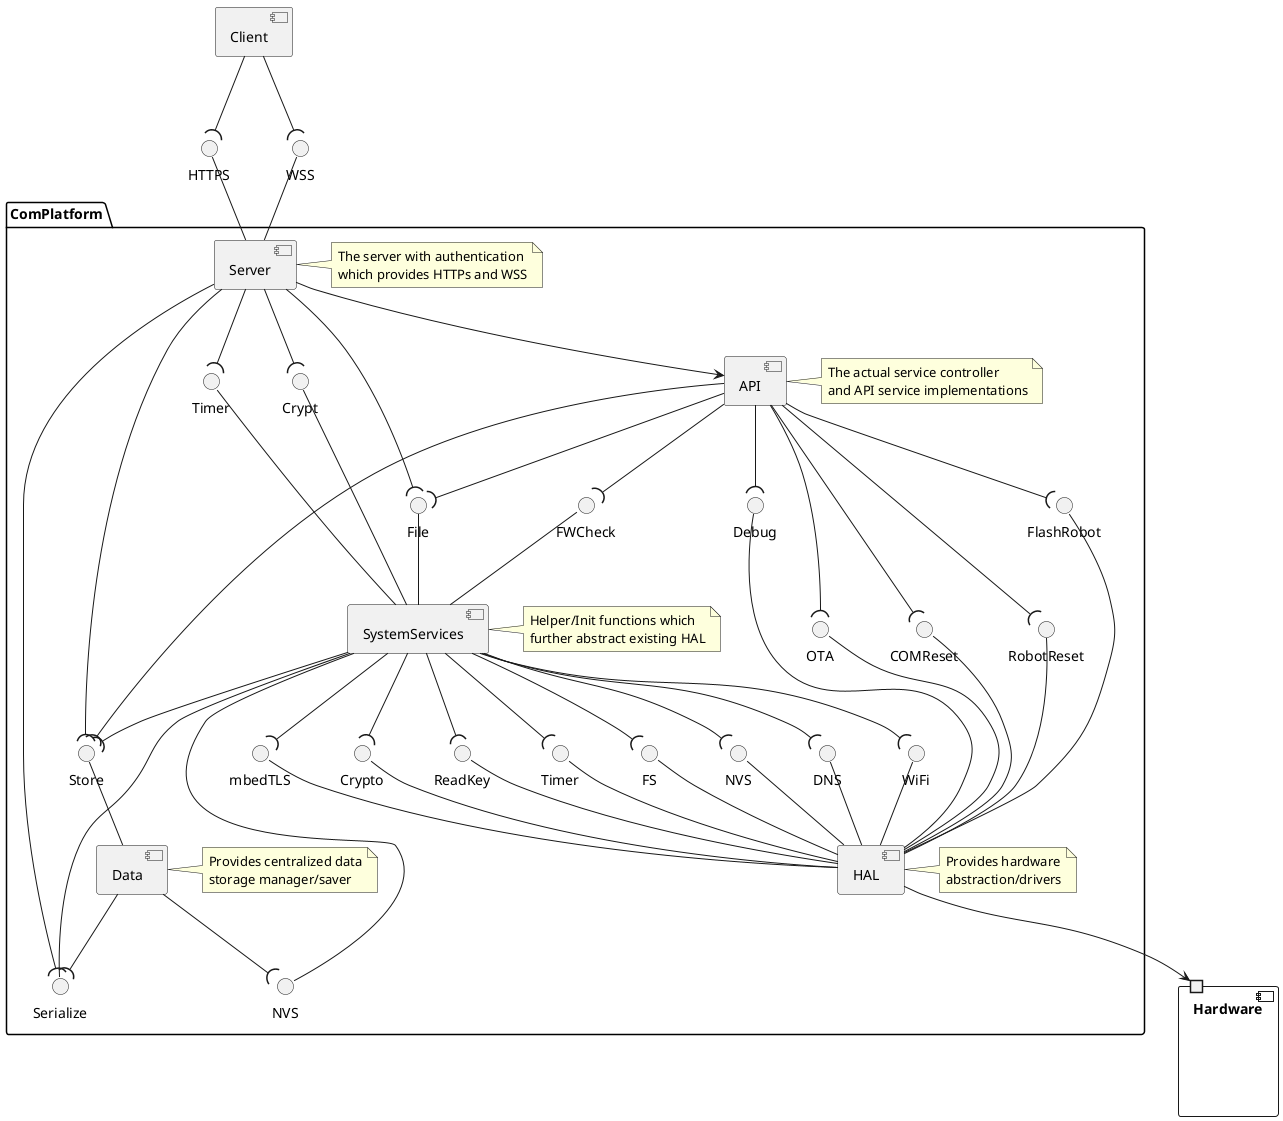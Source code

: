 @startuml
interface "WSS" as WSS
interface "HTTPS" as HTTPS

component "Client" as client {
    client -down-(WSS
    client -down-(HTTPS
}

component "Hardware" as hardware {
    port " " as hardwareport
}

package ComPlatform {
    interface "NVS" as nvshalinterface
    interface "Debug" as Debug
    interface "FlashRobot" as FlashRobot
    interface "RobotReset" as RobotReset
    interface "COMReset" as ComReset
    interface "ReadKey" as ReadKey
    interface "Crypto" as Crypto
    interface "mbedTLS" as mbedtls
    interface "WiFi" as WiFi
    interface "DNS" as DNS
    interface "FS" as FS
    interface "OTA" as ota
    interface "Timer" as timer

    component "HAL" as hal {
        hal -up- Debug
        hal -up- FlashRobot
        hal -up- RobotReset
        hal -up- ComReset
        hal -up- ReadKey
        hal -up- Crypto
        hal -up- mbedtls
        hal -up- WiFi
        hal -up- DNS
        hal -up- nvshalinterface
        hal -up- FS
        hal -up- ota
        hal -up- timer

        hal -down-> hardwareport
    }
    note right of hal : Provides hardware\nabstraction/drivers

    interface "FWCheck" as FWCheck
    interface "Serialize" as Serialize
    interface "File" as File
    interface "Crypt" as Crypt
    interface "NVS" as nvs
    interface "Timer" as Timer

    interface "Store" as Store

    component "Data" as data {
        data -up- Store

        data -down-(Serialize
        data -down-(nvs
    }
    note right of data : Provides centralized data\nstorage manager/saver

    component "API" as api {
        api -down-(File
        api -down-(ota
        api -down-(Store
        api -down-(FWCheck
        api -down-(ComReset
        api -down-(Debug
        api -down-(RobotReset
        api -down-(FlashRobot
    }
    note right of api : The actual service controller\nand API service implementations

    component "Server" as server {
        server -up- WSS
        server -up- HTTPS

        server -down-(File
        server -down-(Serialize
        server -down-(Store
        server -down-(Crypt
        server -down-(Timer

        server --> api
    }
    note right of server : The server with authentication\nwhich provides HTTPs and WSS

    component "SystemServices" as systemservices {
        systemservices -up- FWCheck
        systemservices -up- Serialize
        systemservices -up- File
        systemservices -up- Crypt
        systemservices -up- nvs
        systemservices -up- Timer

        systemservices -down-(ReadKey
        systemservices -down-(Crypto
        systemservices -down-(mbedtls
        systemservices -down-(FS
        systemservices -down-(WiFi
        systemservices -down-(DNS
        systemservices -down-(nvshalinterface
        systemservices -down-(Store
        systemservices -down-(timer
    }
    note right of systemservices : Helper/Init functions which\nfurther abstract existing HAL
}
@enduml